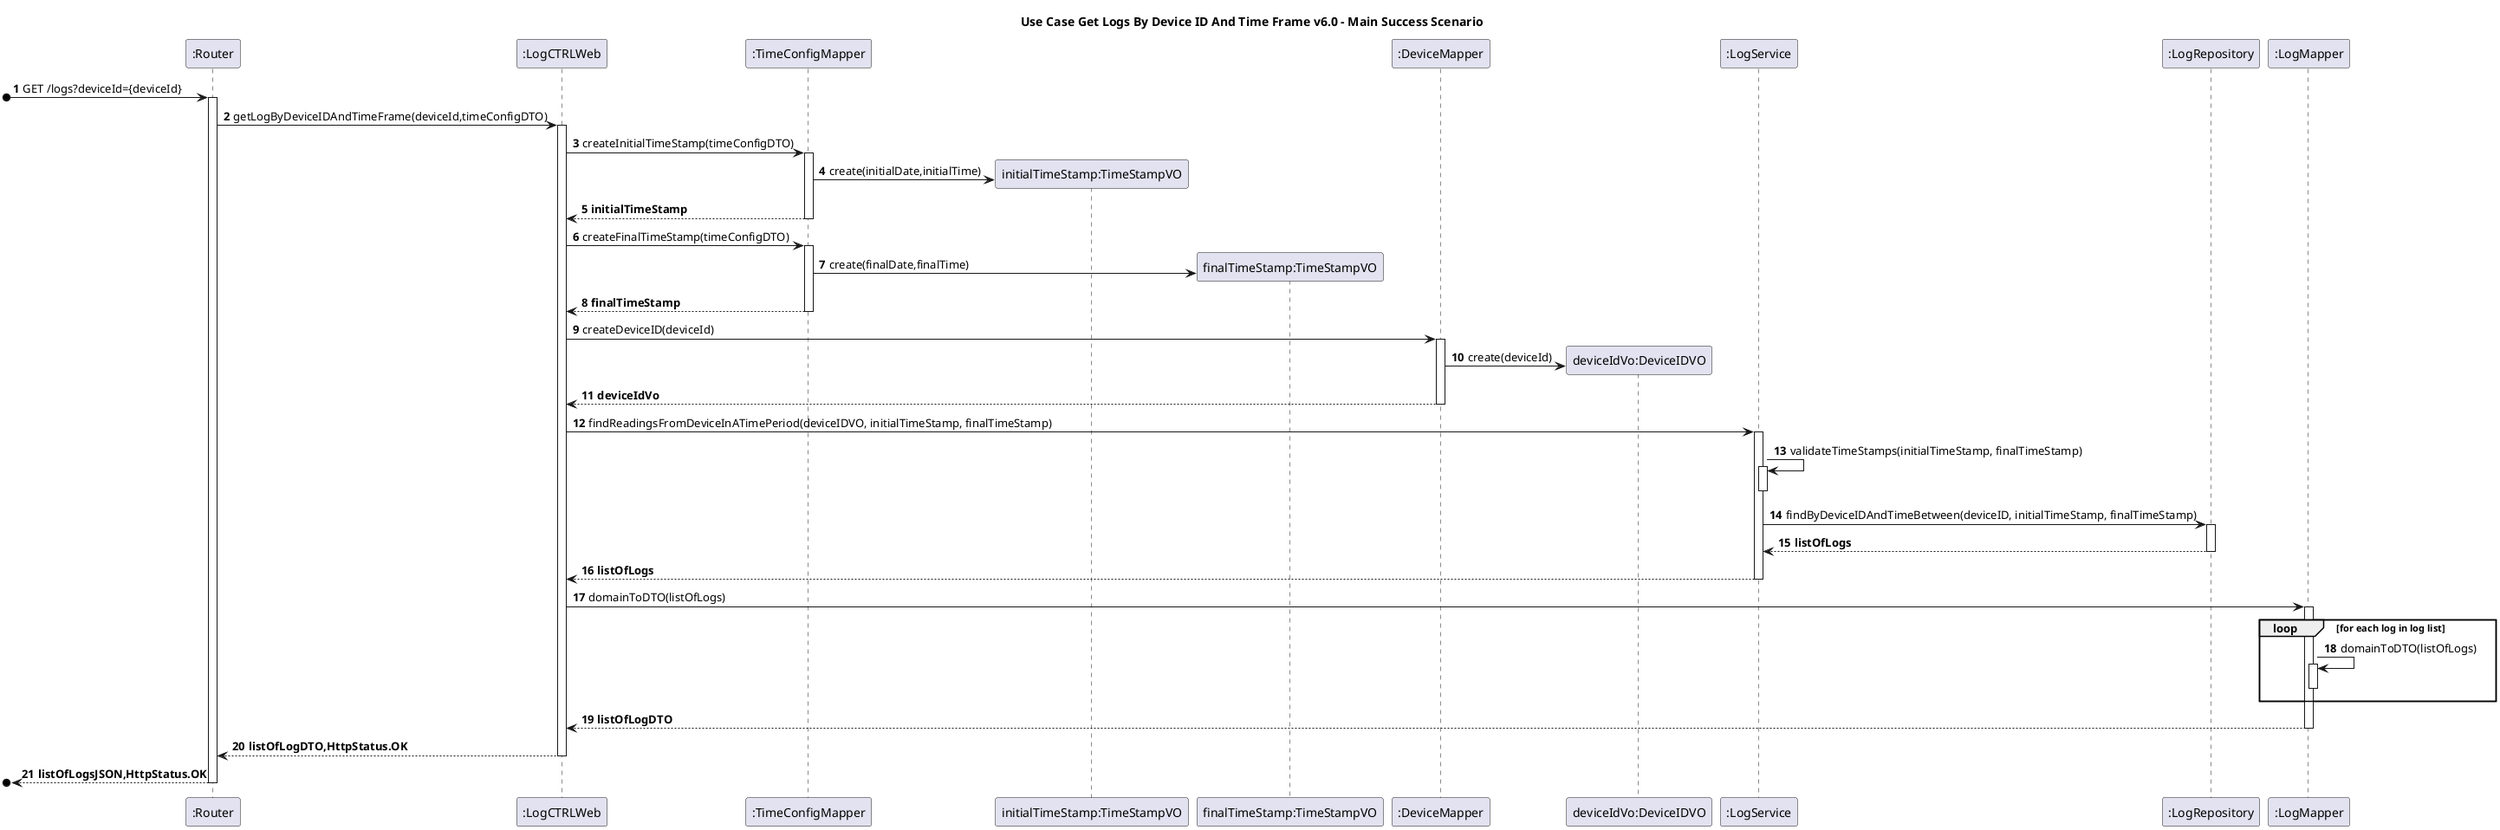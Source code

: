 @startuml
autonumber
title Use Case Get Logs By Device ID And Time Frame v6.0 - Main Success Scenario

participant ":Router" as R
participant ":LogCTRLWeb" as C
participant ":TimeConfigMapper" as TCA
participant "initialTimeStamp:TimeStampVO" as TSVinit
participant "finalTimeStamp:TimeStampVO" as TSVfinal
participant ":DeviceMapper" as DM
participant "deviceIdVo:DeviceIDVO" as DIV
participant ":LogService" as LS
participant ":LogRepository" as LR
participant ":LogMapper" as LM


[o-> R : GET /logs?deviceId={deviceId}
activate R
R -> C : getLogByDeviceIDAndTimeFrame(deviceId,timeConfigDTO)
activate C
C -> TCA : createInitialTimeStamp(timeConfigDTO)
activate TCA
TCA ->  TSVinit** : create(initialDate,initialTime)
TCA --> C : **initialTimeStamp**
deactivate TCA

C -> TCA : createFinalTimeStamp(timeConfigDTO)
activate TCA
TCA -> TSVfinal** : create(finalDate,finalTime)
TCA --> C : **finalTimeStamp**
deactivate TCA


C -> DM  : createDeviceID(deviceId)
activate DM
DM -> DIV** : create(deviceId)
DM --> C : **deviceIdVo**
deactivate DM

C -> LS : findReadingsFromDeviceInATimePeriod(deviceIDVO, initialTimeStamp, finalTimeStamp)
activate LS

LS -> LS : validateTimeStamps(initialTimeStamp, finalTimeStamp)
activate LS
deactivate LS

LS -> LR : findByDeviceIDAndTimeBetween(deviceID, initialTimeStamp, finalTimeStamp)
activate LR
LR --> LS : **listOfLogs**
deactivate LR
LS --> C : **listOfLogs**
deactivate LS

C -> LM : domainToDTO(listOfLogs)
activate LM
loop for each log in log list
    LM -> LM : domainToDTO(listOfLogs)
    activate LM
    deactivate LM
end loop

LM --> C : **listOfLogDTO**
deactivate LM
C --> R : **listOfLogDTO,HttpStatus.OK**
deactivate C
[o<-- R : **listOfLogsJSON,HttpStatus.OK**
deactivate R

@enduml